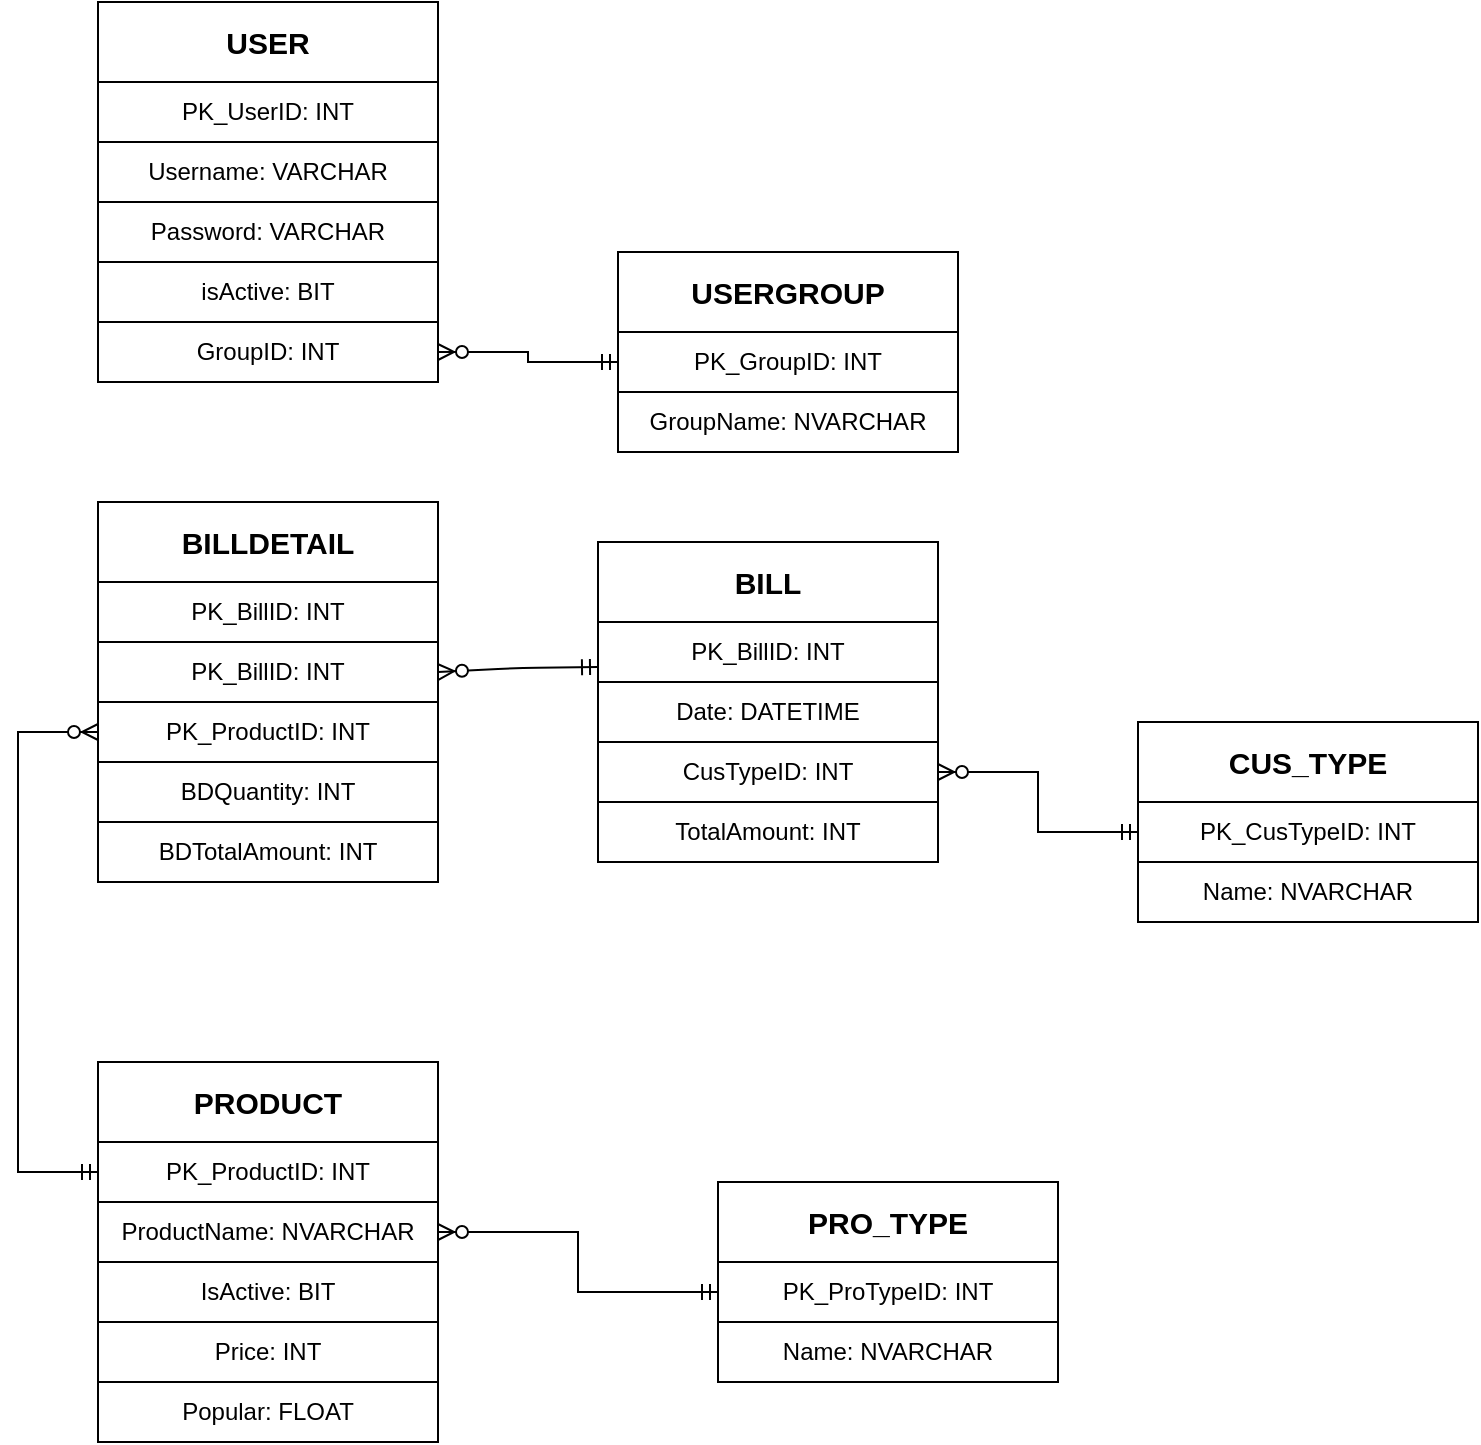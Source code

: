 <mxfile version="12.3.3" type="device" pages="1"><diagram id="YoXsvXi2wAqDMekQLKuj" name="Page-1"><mxGraphModel dx="1675" dy="468" grid="1" gridSize="10" guides="1" tooltips="1" connect="1" arrows="1" fold="1" page="1" pageScale="1" pageWidth="827" pageHeight="1169" math="0" shadow="0"><root><mxCell id="0"/><mxCell id="1" parent="0"/><mxCell id="-xv7MHNelJ1Tc55sh7zc-3" value="&lt;b&gt;&lt;font style=&quot;font-size: 15px&quot;&gt;BILL&lt;/font&gt;&lt;/b&gt;" style="rounded=0;whiteSpace=wrap;html=1;" parent="1" vertex="1"><mxGeometry x="-150" y="410" width="170" height="40" as="geometry"/></mxCell><mxCell id="-xv7MHNelJ1Tc55sh7zc-4" value="PK_BillID: INT" style="rounded=0;whiteSpace=wrap;html=1;" parent="1" vertex="1"><mxGeometry x="-150" y="450" width="170" height="30" as="geometry"/></mxCell><mxCell id="-xv7MHNelJ1Tc55sh7zc-5" value="Date: DATETIME" style="rounded=0;whiteSpace=wrap;html=1;" parent="1" vertex="1"><mxGeometry x="-150" y="480" width="170" height="30" as="geometry"/></mxCell><mxCell id="-xv7MHNelJ1Tc55sh7zc-8" value="&lt;b&gt;&lt;font style=&quot;font-size: 15px&quot;&gt;BILLDETAIL&lt;/font&gt;&lt;/b&gt;" style="rounded=0;whiteSpace=wrap;html=1;" parent="1" vertex="1"><mxGeometry x="-400" y="390" width="170" height="40" as="geometry"/></mxCell><mxCell id="-xv7MHNelJ1Tc55sh7zc-11" value="PK_ProductID: INT" style="rounded=0;whiteSpace=wrap;html=1;" parent="1" vertex="1"><mxGeometry x="-400" y="490" width="170" height="30" as="geometry"/></mxCell><mxCell id="-xv7MHNelJ1Tc55sh7zc-15" value="CusTypeID: INT" style="rounded=0;whiteSpace=wrap;html=1;" parent="1" vertex="1"><mxGeometry x="-150" y="510" width="170" height="30" as="geometry"/></mxCell><mxCell id="-xv7MHNelJ1Tc55sh7zc-9" value="PK_BillID: INT" style="rounded=0;whiteSpace=wrap;html=1;" parent="1" vertex="1"><mxGeometry x="-400" y="460" width="170" height="30" as="geometry"/></mxCell><mxCell id="-xv7MHNelJ1Tc55sh7zc-18" value="" style="endArrow=ERmandOne;html=1;entryX=0;entryY=0.75;entryDx=0;entryDy=0;startArrow=ERzeroToMany;startFill=1;endFill=0;exitX=1;exitY=0.5;exitDx=0;exitDy=0;" parent="1" source="-xv7MHNelJ1Tc55sh7zc-9" target="-xv7MHNelJ1Tc55sh7zc-4" edge="1"><mxGeometry width="50" height="50" relative="1" as="geometry"><mxPoint x="-230" y="473" as="sourcePoint"/><mxPoint x="-70" y="430" as="targetPoint"/><Array as="points"><mxPoint x="-190" y="473"/></Array></mxGeometry></mxCell><mxCell id="-xv7MHNelJ1Tc55sh7zc-24" value="&lt;b&gt;&lt;font style=&quot;font-size: 15px&quot;&gt;PRODUCT&lt;br&gt;&lt;/font&gt;&lt;/b&gt;" style="rounded=0;whiteSpace=wrap;html=1;" parent="1" vertex="1"><mxGeometry x="-400" y="670" width="170" height="40" as="geometry"/></mxCell><mxCell id="-xv7MHNelJ1Tc55sh7zc-25" value="ProductName: NVARCHAR" style="rounded=0;whiteSpace=wrap;html=1;" parent="1" vertex="1"><mxGeometry x="-400" y="740" width="170" height="30" as="geometry"/></mxCell><mxCell id="-xv7MHNelJ1Tc55sh7zc-26" value="IsActive: BIT" style="rounded=0;whiteSpace=wrap;html=1;" parent="1" vertex="1"><mxGeometry x="-400" y="770" width="170" height="30" as="geometry"/></mxCell><mxCell id="-xv7MHNelJ1Tc55sh7zc-71" style="edgeStyle=orthogonalEdgeStyle;rounded=0;orthogonalLoop=1;jettySize=auto;html=1;entryX=0;entryY=0.5;entryDx=0;entryDy=0;startArrow=ERmandOne;startFill=0;endArrow=ERzeroToMany;endFill=1;" parent="1" source="-xv7MHNelJ1Tc55sh7zc-28" target="-xv7MHNelJ1Tc55sh7zc-11" edge="1"><mxGeometry relative="1" as="geometry"><Array as="points"><mxPoint x="-440" y="725"/><mxPoint x="-440" y="505"/></Array></mxGeometry></mxCell><mxCell id="-xv7MHNelJ1Tc55sh7zc-28" value="PK_ProductID: INT" style="rounded=0;whiteSpace=wrap;html=1;" parent="1" vertex="1"><mxGeometry x="-400" y="710" width="170" height="30" as="geometry"/></mxCell><mxCell id="-xv7MHNelJ1Tc55sh7zc-36" value="&lt;span style=&quot;font-size: 15px&quot;&gt;&lt;b&gt;USER&lt;/b&gt;&lt;/span&gt;" style="rounded=0;whiteSpace=wrap;html=1;" parent="1" vertex="1"><mxGeometry x="-400" y="140" width="170" height="40" as="geometry"/></mxCell><mxCell id="-xv7MHNelJ1Tc55sh7zc-37" value="Username: VARCHAR" style="rounded=0;whiteSpace=wrap;html=1;" parent="1" vertex="1"><mxGeometry x="-400" y="210" width="170" height="30" as="geometry"/></mxCell><mxCell id="-xv7MHNelJ1Tc55sh7zc-38" value="Password: VARCHAR" style="rounded=0;whiteSpace=wrap;html=1;" parent="1" vertex="1"><mxGeometry x="-400" y="240" width="170" height="30" as="geometry"/></mxCell><mxCell id="-xv7MHNelJ1Tc55sh7zc-39" value="PK_UserID: INT" style="rounded=0;whiteSpace=wrap;html=1;" parent="1" vertex="1"><mxGeometry x="-400" y="180" width="170" height="30" as="geometry"/></mxCell><mxCell id="-xv7MHNelJ1Tc55sh7zc-40" value="isActive: BIT" style="rounded=0;whiteSpace=wrap;html=1;" parent="1" vertex="1"><mxGeometry x="-400" y="270" width="170" height="30" as="geometry"/></mxCell><mxCell id="-xv7MHNelJ1Tc55sh7zc-41" value="&lt;span style=&quot;font-size: 15px&quot;&gt;&lt;b&gt;USERGROUP&lt;/b&gt;&lt;/span&gt;" style="rounded=0;whiteSpace=wrap;html=1;" parent="1" vertex="1"><mxGeometry x="-140" y="265" width="170" height="40" as="geometry"/></mxCell><mxCell id="-xv7MHNelJ1Tc55sh7zc-42" value="GroupName: NVARCHAR" style="rounded=0;whiteSpace=wrap;html=1;" parent="1" vertex="1"><mxGeometry x="-140" y="335" width="170" height="30" as="geometry"/></mxCell><mxCell id="-xv7MHNelJ1Tc55sh7zc-49" style="edgeStyle=orthogonalEdgeStyle;rounded=0;orthogonalLoop=1;jettySize=auto;html=1;entryX=1;entryY=0.5;entryDx=0;entryDy=0;startArrow=ERmandOne;startFill=0;endArrow=ERzeroToMany;endFill=1;" parent="1" source="-xv7MHNelJ1Tc55sh7zc-44" target="-xv7MHNelJ1Tc55sh7zc-47" edge="1"><mxGeometry relative="1" as="geometry"/></mxCell><mxCell id="-xv7MHNelJ1Tc55sh7zc-44" value="PK_GroupID: INT" style="rounded=0;whiteSpace=wrap;html=1;" parent="1" vertex="1"><mxGeometry x="-140" y="305" width="170" height="30" as="geometry"/></mxCell><mxCell id="-xv7MHNelJ1Tc55sh7zc-47" value="GroupID: INT" style="rounded=0;whiteSpace=wrap;html=1;" parent="1" vertex="1"><mxGeometry x="-400" y="300" width="170" height="30" as="geometry"/></mxCell><mxCell id="-xv7MHNelJ1Tc55sh7zc-52" value="TotalAmount: INT" style="rounded=0;whiteSpace=wrap;html=1;" parent="1" vertex="1"><mxGeometry x="-150" y="540" width="170" height="30" as="geometry"/></mxCell><mxCell id="-xv7MHNelJ1Tc55sh7zc-59" value="&lt;span style=&quot;font-size: 15px&quot;&gt;&lt;b&gt;CUS_TYPE&lt;/b&gt;&lt;/span&gt;" style="rounded=0;whiteSpace=wrap;html=1;" parent="1" vertex="1"><mxGeometry x="120" y="500" width="170" height="40" as="geometry"/></mxCell><mxCell id="-xv7MHNelJ1Tc55sh7zc-60" value="Name: NVARCHAR" style="rounded=0;whiteSpace=wrap;html=1;" parent="1" vertex="1"><mxGeometry x="120" y="570" width="170" height="30" as="geometry"/></mxCell><mxCell id="-xv7MHNelJ1Tc55sh7zc-65" style="edgeStyle=orthogonalEdgeStyle;rounded=0;orthogonalLoop=1;jettySize=auto;html=1;entryX=1;entryY=0.5;entryDx=0;entryDy=0;startArrow=ERmandOne;startFill=0;endArrow=ERzeroToMany;endFill=1;" parent="1" source="-xv7MHNelJ1Tc55sh7zc-61" target="-xv7MHNelJ1Tc55sh7zc-15" edge="1"><mxGeometry relative="1" as="geometry"/></mxCell><mxCell id="-xv7MHNelJ1Tc55sh7zc-61" value="PK_CusTypeID: INT" style="rounded=0;whiteSpace=wrap;html=1;" parent="1" vertex="1"><mxGeometry x="120" y="540" width="170" height="30" as="geometry"/></mxCell><mxCell id="-xv7MHNelJ1Tc55sh7zc-69" value="BDQuantity: INT" style="rounded=0;whiteSpace=wrap;html=1;" parent="1" vertex="1"><mxGeometry x="-400" y="520" width="170" height="30" as="geometry"/></mxCell><mxCell id="-xv7MHNelJ1Tc55sh7zc-70" value="BDTotalAmount: INT" style="rounded=0;whiteSpace=wrap;html=1;" parent="1" vertex="1"><mxGeometry x="-400" y="550" width="170" height="30" as="geometry"/></mxCell><mxCell id="-xv7MHNelJ1Tc55sh7zc-76" value="Price: INT" style="rounded=0;whiteSpace=wrap;html=1;" parent="1" vertex="1"><mxGeometry x="-400" y="800" width="170" height="30" as="geometry"/></mxCell><mxCell id="fSC1fvFbYI-gwCP-CRY7-7" value="Popular: FLOAT" style="rounded=0;whiteSpace=wrap;html=1;" parent="1" vertex="1"><mxGeometry x="-400" y="830" width="170" height="30" as="geometry"/></mxCell><mxCell id="QImBR1cJYdAoC5zw0o3v-1" value="&lt;span style=&quot;font-size: 15px&quot;&gt;&lt;b&gt;PRO_TYPE&lt;/b&gt;&lt;/span&gt;" style="rounded=0;whiteSpace=wrap;html=1;" parent="1" vertex="1"><mxGeometry x="-90" y="730" width="170" height="40" as="geometry"/></mxCell><mxCell id="QImBR1cJYdAoC5zw0o3v-2" value="Name: NVARCHAR" style="rounded=0;whiteSpace=wrap;html=1;" parent="1" vertex="1"><mxGeometry x="-90" y="800" width="170" height="30" as="geometry"/></mxCell><mxCell id="QImBR1cJYdAoC5zw0o3v-3" style="edgeStyle=orthogonalEdgeStyle;rounded=0;orthogonalLoop=1;jettySize=auto;html=1;entryX=1;entryY=0.5;entryDx=0;entryDy=0;startArrow=ERmandOne;startFill=0;endArrow=ERzeroToMany;endFill=1;" parent="1" source="QImBR1cJYdAoC5zw0o3v-4" target="-xv7MHNelJ1Tc55sh7zc-25" edge="1"><mxGeometry relative="1" as="geometry"><mxPoint x="-190" y="755" as="targetPoint"/></mxGeometry></mxCell><mxCell id="QImBR1cJYdAoC5zw0o3v-4" value="PK_ProTypeID: INT" style="rounded=0;whiteSpace=wrap;html=1;" parent="1" vertex="1"><mxGeometry x="-90" y="770" width="170" height="30" as="geometry"/></mxCell><mxCell id="17DmPeWj3wqCjEdZ2Z9Z-2" value="PK_BillID: INT" style="rounded=0;whiteSpace=wrap;html=1;" parent="1" vertex="1"><mxGeometry x="-400" y="430" width="170" height="30" as="geometry"/></mxCell></root></mxGraphModel></diagram></mxfile>